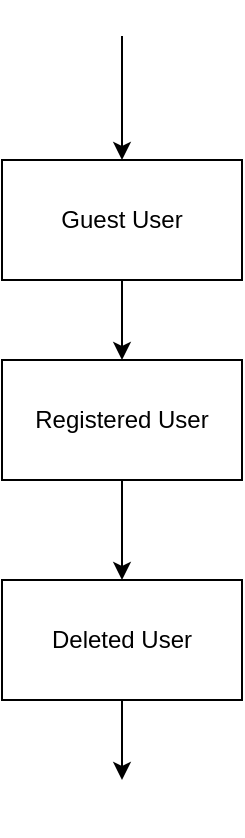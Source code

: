 <mxfile version="17.2.4" type="device" pages="6"><diagram id="d0PwPMF3ySPm3vPjKlgZ" name="User"><mxGraphModel dx="782" dy="468" grid="1" gridSize="10" guides="1" tooltips="1" connect="1" arrows="1" fold="1" page="1" pageScale="1" pageWidth="850" pageHeight="1100" math="0" shadow="0"><root><mxCell id="0"/><mxCell id="1" parent="0"/><mxCell id="RBSukoVw8iv3qIUp2n9f-1" value="Guest User" style="rounded=0;whiteSpace=wrap;html=1;" parent="1" vertex="1"><mxGeometry x="339" y="110" width="120" height="60" as="geometry"/></mxCell><mxCell id="RBSukoVw8iv3qIUp2n9f-2" value="" style="shape=image;html=1;verticalAlign=top;verticalLabelPosition=bottom;labelBackgroundColor=#ffffff;imageAspect=0;aspect=fixed;image=https://cdn4.iconfinder.com/data/icons/essential-app-2/16/record-round-circle-dot-128.png" parent="1" vertex="1"><mxGeometry x="390" y="30" width="18" height="18" as="geometry"/></mxCell><mxCell id="RBSukoVw8iv3qIUp2n9f-3" value="" style="endArrow=classic;html=1;rounded=0;exitX=0.5;exitY=1;exitDx=0;exitDy=0;entryX=0.5;entryY=0;entryDx=0;entryDy=0;" parent="1" source="RBSukoVw8iv3qIUp2n9f-2" target="RBSukoVw8iv3qIUp2n9f-1" edge="1"><mxGeometry width="50" height="50" relative="1" as="geometry"><mxPoint x="400" y="140" as="sourcePoint"/><mxPoint x="450" y="90" as="targetPoint"/></mxGeometry></mxCell><mxCell id="4aGczYlESvbEeAgk7Pyl-2" value="" style="edgeStyle=orthogonalEdgeStyle;rounded=0;orthogonalLoop=1;jettySize=auto;html=1;" edge="1" parent="1" source="RBSukoVw8iv3qIUp2n9f-4" target="4aGczYlESvbEeAgk7Pyl-1"><mxGeometry relative="1" as="geometry"/></mxCell><mxCell id="RBSukoVw8iv3qIUp2n9f-4" value="Registered User" style="rounded=0;whiteSpace=wrap;html=1;" parent="1" vertex="1"><mxGeometry x="339" y="210" width="120" height="60" as="geometry"/></mxCell><mxCell id="RBSukoVw8iv3qIUp2n9f-10" value="" style="endArrow=classic;html=1;rounded=0;exitX=0.5;exitY=1;exitDx=0;exitDy=0;entryX=0.5;entryY=0;entryDx=0;entryDy=0;" parent="1" source="RBSukoVw8iv3qIUp2n9f-1" target="RBSukoVw8iv3qIUp2n9f-4" edge="1"><mxGeometry width="50" height="50" relative="1" as="geometry"><mxPoint x="400" y="340" as="sourcePoint"/><mxPoint x="450" y="290" as="targetPoint"/></mxGeometry></mxCell><mxCell id="Gp898aVrZu1XYM3mPxDN-1" value="" style="shape=image;html=1;verticalAlign=top;verticalLabelPosition=bottom;labelBackgroundColor=#ffffff;imageAspect=0;aspect=fixed;image=https://cdn2.iconfinder.com/data/icons/font-awesome/1792/dot-circle-o-128.png" parent="1" vertex="1"><mxGeometry x="385" y="420" width="28" height="28" as="geometry"/></mxCell><mxCell id="4aGczYlESvbEeAgk7Pyl-3" value="" style="edgeStyle=orthogonalEdgeStyle;rounded=0;orthogonalLoop=1;jettySize=auto;html=1;" edge="1" parent="1" source="4aGczYlESvbEeAgk7Pyl-1" target="Gp898aVrZu1XYM3mPxDN-1"><mxGeometry relative="1" as="geometry"/></mxCell><mxCell id="4aGczYlESvbEeAgk7Pyl-1" value="Deleted User" style="rounded=0;whiteSpace=wrap;html=1;fillColor=#FFFFFF;" vertex="1" parent="1"><mxGeometry x="339" y="320" width="120" height="60" as="geometry"/></mxCell></root></mxGraphModel></diagram><diagram id="2vRI4GF2Nm7b0d3NKZuX" name="Payment"><mxGraphModel dx="920" dy="551" grid="1" gridSize="10" guides="1" tooltips="1" connect="1" arrows="1" fold="1" page="1" pageScale="1" pageWidth="850" pageHeight="1100" math="0" shadow="0"><root><mxCell id="DRR9WXxZ8iedT52-LatC-0"/><mxCell id="DRR9WXxZ8iedT52-LatC-1" parent="DRR9WXxZ8iedT52-LatC-0"/><mxCell id="dP3IsgXkNtcc1qJjHbZA-2" value="" style="edgeStyle=orthogonalEdgeStyle;rounded=0;orthogonalLoop=1;jettySize=auto;html=1;" parent="DRR9WXxZ8iedT52-LatC-1" source="dP3IsgXkNtcc1qJjHbZA-0" target="dP3IsgXkNtcc1qJjHbZA-1" edge="1"><mxGeometry relative="1" as="geometry"/></mxCell><mxCell id="dP3IsgXkNtcc1qJjHbZA-0" value="" style="shape=image;html=1;verticalAlign=top;verticalLabelPosition=bottom;labelBackgroundColor=#ffffff;imageAspect=0;aspect=fixed;image=https://cdn4.iconfinder.com/data/icons/essential-app-2/16/record-round-circle-dot-128.png" parent="DRR9WXxZ8iedT52-LatC-1" vertex="1"><mxGeometry x="400" y="10" width="28" height="28" as="geometry"/></mxCell><mxCell id="dP3IsgXkNtcc1qJjHbZA-1" value="PAYMENT" style="whiteSpace=wrap;html=1;verticalAlign=top;labelBackgroundColor=#ffffff;" parent="DRR9WXxZ8iedT52-LatC-1" vertex="1"><mxGeometry x="354" y="110" width="120" height="60" as="geometry"/></mxCell><mxCell id="dP3IsgXkNtcc1qJjHbZA-4" value="&lt;span&gt;PENDING CONFIRMATION&lt;/span&gt;" style="rounded=0;whiteSpace=wrap;html=1;" parent="DRR9WXxZ8iedT52-LatC-1" vertex="1"><mxGeometry x="354" y="240" width="120" height="60" as="geometry"/></mxCell><mxCell id="dP3IsgXkNtcc1qJjHbZA-6" value="" style="endArrow=classic;html=1;rounded=0;exitX=0.5;exitY=1;exitDx=0;exitDy=0;entryX=0.5;entryY=0;entryDx=0;entryDy=0;" parent="DRR9WXxZ8iedT52-LatC-1" source="dP3IsgXkNtcc1qJjHbZA-1" target="dP3IsgXkNtcc1qJjHbZA-4" edge="1"><mxGeometry width="50" height="50" relative="1" as="geometry"><mxPoint x="400" y="310" as="sourcePoint"/><mxPoint x="450" y="260" as="targetPoint"/></mxGeometry></mxCell><mxCell id="dP3IsgXkNtcc1qJjHbZA-9" value="ACCEPTED PAYMENT" style="rounded=0;whiteSpace=wrap;html=1;" parent="DRR9WXxZ8iedT52-LatC-1" vertex="1"><mxGeometry x="354" y="380" width="120" height="60" as="geometry"/></mxCell><mxCell id="dP3IsgXkNtcc1qJjHbZA-11" value="" style="endArrow=classic;html=1;rounded=0;exitX=0.5;exitY=1;exitDx=0;exitDy=0;entryX=0.5;entryY=0;entryDx=0;entryDy=0;" parent="DRR9WXxZ8iedT52-LatC-1" source="dP3IsgXkNtcc1qJjHbZA-4" target="dP3IsgXkNtcc1qJjHbZA-9" edge="1"><mxGeometry width="50" height="50" relative="1" as="geometry"><mxPoint x="400" y="310" as="sourcePoint"/><mxPoint x="450" y="260" as="targetPoint"/></mxGeometry></mxCell><mxCell id="dP3IsgXkNtcc1qJjHbZA-14" value="" style="shape=image;html=1;verticalAlign=top;verticalLabelPosition=bottom;labelBackgroundColor=#ffffff;imageAspect=0;aspect=fixed;image=https://cdn2.iconfinder.com/data/icons/font-awesome/1792/dot-circle-o-128.png" parent="DRR9WXxZ8iedT52-LatC-1" vertex="1"><mxGeometry x="400" y="520" width="30" height="30" as="geometry"/></mxCell><mxCell id="dP3IsgXkNtcc1qJjHbZA-15" value="" style="endArrow=classic;html=1;rounded=0;exitX=0.5;exitY=1;exitDx=0;exitDy=0;entryX=0.5;entryY=0;entryDx=0;entryDy=0;" parent="DRR9WXxZ8iedT52-LatC-1" source="dP3IsgXkNtcc1qJjHbZA-9" target="dP3IsgXkNtcc1qJjHbZA-14" edge="1"><mxGeometry width="50" height="50" relative="1" as="geometry"><mxPoint x="400" y="370" as="sourcePoint"/><mxPoint x="450" y="320" as="targetPoint"/></mxGeometry></mxCell></root></mxGraphModel></diagram><diagram id="0yTlDLMcmU18fwcImo2y" name="Enrolment"><mxGraphModel dx="782" dy="468" grid="1" gridSize="10" guides="1" tooltips="1" connect="1" arrows="1" fold="1" page="1" pageScale="1" pageWidth="850" pageHeight="1100" math="0" shadow="0"><root><mxCell id="hSvrF6TqUnh0rBcDcurb-0"/><mxCell id="hSvrF6TqUnh0rBcDcurb-1" parent="hSvrF6TqUnh0rBcDcurb-0"/><mxCell id="HrtOtGFLAy540mC3mLeE-0" value="" style="edgeStyle=orthogonalEdgeStyle;rounded=0;orthogonalLoop=1;jettySize=auto;html=1;" edge="1" parent="hSvrF6TqUnh0rBcDcurb-1" source="dQ6xN4c2sVZSd8Oor7v7-0" target="NpH9quTwymx7SnEmBY1D-1"><mxGeometry relative="1" as="geometry"/></mxCell><mxCell id="dQ6xN4c2sVZSd8Oor7v7-0" value="ENROLMENT" style="rounded=0;whiteSpace=wrap;html=1;" parent="hSvrF6TqUnh0rBcDcurb-1" vertex="1"><mxGeometry x="340" y="90" width="120" height="60" as="geometry"/></mxCell><mxCell id="HrtOtGFLAy540mC3mLeE-2" value="" style="edgeStyle=orthogonalEdgeStyle;rounded=0;orthogonalLoop=1;jettySize=auto;html=1;" edge="1" parent="hSvrF6TqUnh0rBcDcurb-1" source="NpH9quTwymx7SnEmBY1D-1" target="HrtOtGFLAy540mC3mLeE-1"><mxGeometry relative="1" as="geometry"/></mxCell><mxCell id="NpH9quTwymx7SnEmBY1D-1" value="Enrolment pending" style="rounded=0;whiteSpace=wrap;html=1;" parent="hSvrF6TqUnh0rBcDcurb-1" vertex="1"><mxGeometry x="340" y="220" width="120" height="60" as="geometry"/></mxCell><mxCell id="HrtOtGFLAy540mC3mLeE-6" value="" style="edgeStyle=orthogonalEdgeStyle;rounded=0;orthogonalLoop=1;jettySize=auto;html=1;" edge="1" parent="hSvrF6TqUnh0rBcDcurb-1" source="HrtOtGFLAy540mC3mLeE-1" target="HrtOtGFLAy540mC3mLeE-5"><mxGeometry relative="1" as="geometry"/></mxCell><mxCell id="HrtOtGFLAy540mC3mLeE-1" value="Succesful Enrolment" style="rounded=0;whiteSpace=wrap;html=1;fillColor=#FFFFFF;" vertex="1" parent="hSvrF6TqUnh0rBcDcurb-1"><mxGeometry x="340" y="360" width="120" height="60" as="geometry"/></mxCell><mxCell id="HrtOtGFLAy540mC3mLeE-4" value="" style="edgeStyle=orthogonalEdgeStyle;rounded=0;orthogonalLoop=1;jettySize=auto;html=1;" edge="1" parent="hSvrF6TqUnh0rBcDcurb-1" source="HrtOtGFLAy540mC3mLeE-3" target="dQ6xN4c2sVZSd8Oor7v7-0"><mxGeometry relative="1" as="geometry"/></mxCell><mxCell id="HrtOtGFLAy540mC3mLeE-3" value="" style="ellipse;whiteSpace=wrap;html=1;aspect=fixed;fillColor=#FFFFFF;" vertex="1" parent="hSvrF6TqUnh0rBcDcurb-1"><mxGeometry x="380" y="20" width="40" height="40" as="geometry"/></mxCell><mxCell id="HrtOtGFLAy540mC3mLeE-5" value="" style="ellipse;html=1;shape=endState;fillColor=#000000;strokeColor=#ff0000;" vertex="1" parent="hSvrF6TqUnh0rBcDcurb-1"><mxGeometry x="385" y="470" width="30" height="30" as="geometry"/></mxCell></root></mxGraphModel></diagram><diagram id="9ibbj4C-klK4O42sKQs7" name="Login"><mxGraphModel dx="782" dy="468" grid="1" gridSize="10" guides="1" tooltips="1" connect="1" arrows="1" fold="1" page="1" pageScale="1" pageWidth="850" pageHeight="1100" math="0" shadow="0"><root><mxCell id="kkKnJOHjKFNGpg0oH8H3-0"/><mxCell id="kkKnJOHjKFNGpg0oH8H3-1" parent="kkKnJOHjKFNGpg0oH8H3-0"/></root></mxGraphModel></diagram><diagram id="bvvYKAOsiiddNEhEHC6f" name="ADMIN"><mxGraphModel dx="782" dy="468" grid="1" gridSize="10" guides="1" tooltips="1" connect="1" arrows="1" fold="1" page="1" pageScale="1" pageWidth="850" pageHeight="1100" math="0" shadow="0"><root><mxCell id="0"/><mxCell id="1" parent="0"/><mxCell id="S97epnxKjtEWZBptrVSx-3" style="edgeStyle=orthogonalEdgeStyle;rounded=0;orthogonalLoop=1;jettySize=auto;html=1;exitX=0.5;exitY=1;exitDx=0;exitDy=0;" edge="1" parent="1" source="S97epnxKjtEWZBptrVSx-2" target="S97epnxKjtEWZBptrVSx-4"><mxGeometry relative="1" as="geometry"><mxPoint x="380" y="180" as="targetPoint"/></mxGeometry></mxCell><mxCell id="S97epnxKjtEWZBptrVSx-2" value="" style="ellipse;whiteSpace=wrap;html=1;aspect=fixed;fillColor=#000000;" vertex="1" parent="1"><mxGeometry x="360" y="80" width="40" height="40" as="geometry"/></mxCell><mxCell id="S97epnxKjtEWZBptrVSx-5" style="edgeStyle=orthogonalEdgeStyle;rounded=0;orthogonalLoop=1;jettySize=auto;html=1;exitX=0.5;exitY=1;exitDx=0;exitDy=0;" edge="1" parent="1" source="S97epnxKjtEWZBptrVSx-4" target="S97epnxKjtEWZBptrVSx-6"><mxGeometry relative="1" as="geometry"><mxPoint x="380" y="260" as="targetPoint"/></mxGeometry></mxCell><mxCell id="S97epnxKjtEWZBptrVSx-4" value="New Admin" style="rounded=0;whiteSpace=wrap;html=1;fillColor=#FFFFFF;" vertex="1" parent="1"><mxGeometry x="320" y="160" width="120" height="60" as="geometry"/></mxCell><mxCell id="S97epnxKjtEWZBptrVSx-7" style="edgeStyle=orthogonalEdgeStyle;rounded=0;orthogonalLoop=1;jettySize=auto;html=1;exitX=0.5;exitY=1;exitDx=0;exitDy=0;" edge="1" parent="1" source="S97epnxKjtEWZBptrVSx-6" target="S97epnxKjtEWZBptrVSx-8"><mxGeometry relative="1" as="geometry"><mxPoint x="380" y="370" as="targetPoint"/></mxGeometry></mxCell><mxCell id="S97epnxKjtEWZBptrVSx-6" value="Registered Admin" style="rounded=0;whiteSpace=wrap;html=1;fillColor=#FFFFFF;" vertex="1" parent="1"><mxGeometry x="319" y="260" width="120" height="60" as="geometry"/></mxCell><mxCell id="S97epnxKjtEWZBptrVSx-10" value="" style="edgeStyle=orthogonalEdgeStyle;rounded=0;orthogonalLoop=1;jettySize=auto;html=1;" edge="1" parent="1" source="S97epnxKjtEWZBptrVSx-8"><mxGeometry relative="1" as="geometry"><mxPoint x="380" y="460" as="targetPoint"/></mxGeometry></mxCell><mxCell id="S97epnxKjtEWZBptrVSx-8" value="Delete Admin" style="rounded=0;whiteSpace=wrap;html=1;fillColor=#FFFFFF;" vertex="1" parent="1"><mxGeometry x="320" y="360" width="120" height="60" as="geometry"/></mxCell><mxCell id="QFMa40hq3FCKM7fyaL4R-1" value="" style="ellipse;html=1;shape=endState;fillColor=#000000;strokeColor=#ff0000;" vertex="1" parent="1"><mxGeometry x="365" y="460" width="30" height="30" as="geometry"/></mxCell></root></mxGraphModel></diagram><diagram id="AQqGzH5Yht_y1cBPJLcu" name="Instructor"><mxGraphModel dx="782" dy="468" grid="1" gridSize="10" guides="1" tooltips="1" connect="1" arrows="1" fold="1" page="1" pageScale="1" pageWidth="850" pageHeight="1100" math="0" shadow="0"><root><mxCell id="0"/><mxCell id="1" parent="0"/><mxCell id="bJPSXUL517Fy2tY6GFX3-3" value="" style="edgeStyle=orthogonalEdgeStyle;rounded=0;orthogonalLoop=1;jettySize=auto;html=1;" edge="1" parent="1" source="bJPSXUL517Fy2tY6GFX3-1" target="bJPSXUL517Fy2tY6GFX3-2"><mxGeometry relative="1" as="geometry"/></mxCell><mxCell id="bJPSXUL517Fy2tY6GFX3-1" value="" style="ellipse;whiteSpace=wrap;html=1;aspect=fixed;fillColor=#FFFFFF;" vertex="1" parent="1"><mxGeometry x="400" y="80" width="40" height="40" as="geometry"/></mxCell><mxCell id="bJPSXUL517Fy2tY6GFX3-5" value="" style="edgeStyle=orthogonalEdgeStyle;rounded=0;orthogonalLoop=1;jettySize=auto;html=1;" edge="1" parent="1" source="bJPSXUL517Fy2tY6GFX3-2" target="bJPSXUL517Fy2tY6GFX3-4"><mxGeometry relative="1" as="geometry"/></mxCell><mxCell id="bJPSXUL517Fy2tY6GFX3-2" value="New Instructor" style="rounded=0;whiteSpace=wrap;html=1;fillColor=#FFFFFF;" vertex="1" parent="1"><mxGeometry x="360" y="160" width="120" height="60" as="geometry"/></mxCell><mxCell id="bJPSXUL517Fy2tY6GFX3-7" value="" style="edgeStyle=orthogonalEdgeStyle;rounded=0;orthogonalLoop=1;jettySize=auto;html=1;" edge="1" parent="1" source="bJPSXUL517Fy2tY6GFX3-4" target="bJPSXUL517Fy2tY6GFX3-6"><mxGeometry relative="1" as="geometry"/></mxCell><mxCell id="bJPSXUL517Fy2tY6GFX3-4" value="Registered Instructor&amp;nbsp;" style="rounded=0;whiteSpace=wrap;html=1;fillColor=#FFFFFF;" vertex="1" parent="1"><mxGeometry x="360" y="270" width="120" height="60" as="geometry"/></mxCell><mxCell id="bJPSXUL517Fy2tY6GFX3-9" value="" style="edgeStyle=orthogonalEdgeStyle;rounded=0;orthogonalLoop=1;jettySize=auto;html=1;" edge="1" parent="1" source="bJPSXUL517Fy2tY6GFX3-6" target="bJPSXUL517Fy2tY6GFX3-8"><mxGeometry relative="1" as="geometry"/></mxCell><mxCell id="bJPSXUL517Fy2tY6GFX3-6" value="Delete Instructor&amp;nbsp;" style="rounded=0;whiteSpace=wrap;html=1;fillColor=#FFFFFF;" vertex="1" parent="1"><mxGeometry x="360" y="380" width="120" height="60" as="geometry"/></mxCell><mxCell id="bJPSXUL517Fy2tY6GFX3-8" value="" style="ellipse;html=1;shape=endState;fillColor=#000000;strokeColor=#ff0000;" vertex="1" parent="1"><mxGeometry x="405" y="490" width="30" height="30" as="geometry"/></mxCell></root></mxGraphModel></diagram></mxfile>